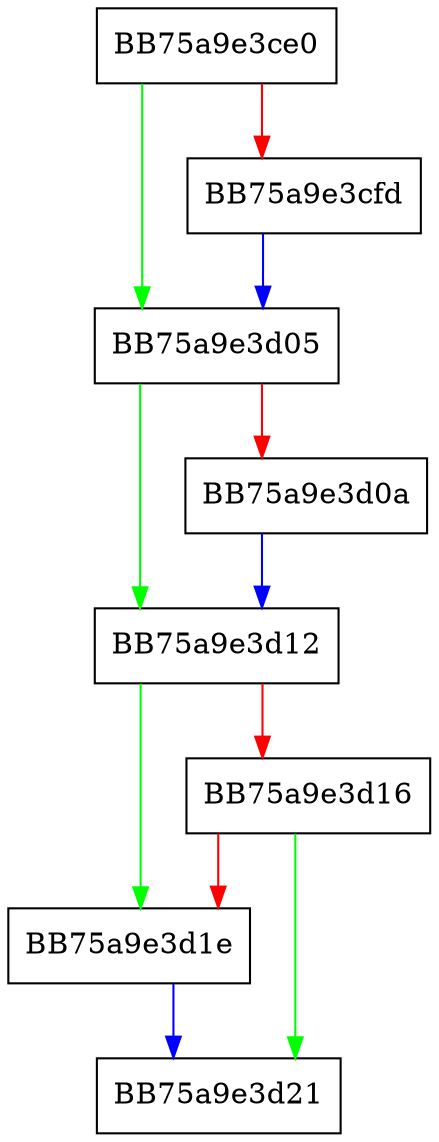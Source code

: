 digraph sqlite_step {
  node [shape="box"];
  graph [splines=ortho];
  BB75a9e3ce0 -> BB75a9e3d05 [color="green"];
  BB75a9e3ce0 -> BB75a9e3cfd [color="red"];
  BB75a9e3cfd -> BB75a9e3d05 [color="blue"];
  BB75a9e3d05 -> BB75a9e3d12 [color="green"];
  BB75a9e3d05 -> BB75a9e3d0a [color="red"];
  BB75a9e3d0a -> BB75a9e3d12 [color="blue"];
  BB75a9e3d12 -> BB75a9e3d1e [color="green"];
  BB75a9e3d12 -> BB75a9e3d16 [color="red"];
  BB75a9e3d16 -> BB75a9e3d21 [color="green"];
  BB75a9e3d16 -> BB75a9e3d1e [color="red"];
  BB75a9e3d1e -> BB75a9e3d21 [color="blue"];
}